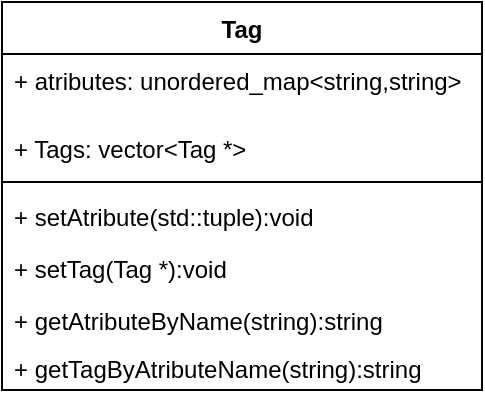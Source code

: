 <mxfile version="21.8.2" type="github">
  <diagram id="C5RBs43oDa-KdzZeNtuy" name="Page-1">
    <mxGraphModel dx="808" dy="459" grid="1" gridSize="10" guides="1" tooltips="1" connect="1" arrows="1" fold="1" page="1" pageScale="1" pageWidth="827" pageHeight="1169" math="0" shadow="0">
      <root>
        <mxCell id="WIyWlLk6GJQsqaUBKTNV-0" />
        <mxCell id="WIyWlLk6GJQsqaUBKTNV-1" parent="WIyWlLk6GJQsqaUBKTNV-0" />
        <mxCell id="eqcukf8smh5cDQ7Ww91G-0" value="Tag" style="swimlane;fontStyle=1;align=center;verticalAlign=top;childLayout=stackLayout;horizontal=1;startSize=26;horizontalStack=0;resizeParent=1;resizeParentMax=0;resizeLast=0;collapsible=1;marginBottom=0;whiteSpace=wrap;html=1;" vertex="1" parent="WIyWlLk6GJQsqaUBKTNV-1">
          <mxGeometry x="242" y="260" width="240" height="194" as="geometry" />
        </mxCell>
        <mxCell id="eqcukf8smh5cDQ7Ww91G-1" value="+ atributes: unordered_map&amp;lt;string,string&amp;gt;" style="text;strokeColor=none;fillColor=none;align=left;verticalAlign=top;spacingLeft=4;spacingRight=4;overflow=hidden;rotatable=0;points=[[0,0.5],[1,0.5]];portConstraint=eastwest;whiteSpace=wrap;html=1;" vertex="1" parent="eqcukf8smh5cDQ7Ww91G-0">
          <mxGeometry y="26" width="240" height="34" as="geometry" />
        </mxCell>
        <mxCell id="eqcukf8smh5cDQ7Ww91G-5" value="+ Tags: vector&amp;lt;Tag *&amp;gt;" style="text;strokeColor=none;fillColor=none;align=left;verticalAlign=top;spacingLeft=4;spacingRight=4;overflow=hidden;rotatable=0;points=[[0,0.5],[1,0.5]];portConstraint=eastwest;whiteSpace=wrap;html=1;" vertex="1" parent="eqcukf8smh5cDQ7Ww91G-0">
          <mxGeometry y="60" width="240" height="26" as="geometry" />
        </mxCell>
        <mxCell id="eqcukf8smh5cDQ7Ww91G-2" value="" style="line;strokeWidth=1;fillColor=none;align=left;verticalAlign=middle;spacingTop=-1;spacingLeft=3;spacingRight=3;rotatable=0;labelPosition=right;points=[];portConstraint=eastwest;strokeColor=inherit;" vertex="1" parent="eqcukf8smh5cDQ7Ww91G-0">
          <mxGeometry y="86" width="240" height="8" as="geometry" />
        </mxCell>
        <mxCell id="eqcukf8smh5cDQ7Ww91G-3" value="+ setAtribute(std::tuple):void" style="text;strokeColor=none;fillColor=none;align=left;verticalAlign=top;spacingLeft=4;spacingRight=4;overflow=hidden;rotatable=0;points=[[0,0.5],[1,0.5]];portConstraint=eastwest;whiteSpace=wrap;html=1;" vertex="1" parent="eqcukf8smh5cDQ7Ww91G-0">
          <mxGeometry y="94" width="240" height="26" as="geometry" />
        </mxCell>
        <mxCell id="eqcukf8smh5cDQ7Ww91G-6" value="+ setTag(Tag *):void" style="text;strokeColor=none;fillColor=none;align=left;verticalAlign=top;spacingLeft=4;spacingRight=4;overflow=hidden;rotatable=0;points=[[0,0.5],[1,0.5]];portConstraint=eastwest;whiteSpace=wrap;html=1;" vertex="1" parent="eqcukf8smh5cDQ7Ww91G-0">
          <mxGeometry y="120" width="240" height="26" as="geometry" />
        </mxCell>
        <mxCell id="eqcukf8smh5cDQ7Ww91G-7" value="+ getAtributeByName(string):string" style="text;strokeColor=none;fillColor=none;align=left;verticalAlign=top;spacingLeft=4;spacingRight=4;overflow=hidden;rotatable=0;points=[[0,0.5],[1,0.5]];portConstraint=eastwest;whiteSpace=wrap;html=1;" vertex="1" parent="eqcukf8smh5cDQ7Ww91G-0">
          <mxGeometry y="146" width="240" height="24" as="geometry" />
        </mxCell>
        <mxCell id="eqcukf8smh5cDQ7Ww91G-8" value="+ getTagByAtributeName(string):string" style="text;strokeColor=none;fillColor=none;align=left;verticalAlign=top;spacingLeft=4;spacingRight=4;overflow=hidden;rotatable=0;points=[[0,0.5],[1,0.5]];portConstraint=eastwest;whiteSpace=wrap;html=1;" vertex="1" parent="eqcukf8smh5cDQ7Ww91G-0">
          <mxGeometry y="170" width="240" height="24" as="geometry" />
        </mxCell>
      </root>
    </mxGraphModel>
  </diagram>
</mxfile>
